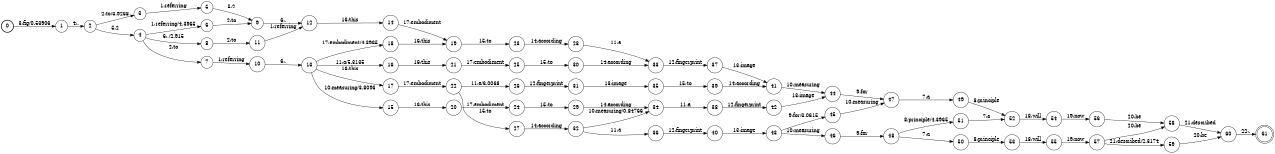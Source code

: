 digraph FST {
rankdir = LR;
size = "8.5,11";
label = "";
center = 1;
orientation = Portrait;
ranksep = "0.4";
nodesep = "0.25";
0 [label = "0", shape = circle, style = bold, fontsize = 14]
	0 -> 1 [label = "3:fig/0.53906", fontsize = 14];
1 [label = "1", shape = circle, style = solid, fontsize = 14]
	1 -> 2 [label = "4:.", fontsize = 14];
2 [label = "2", shape = circle, style = solid, fontsize = 14]
	2 -> 3 [label = "2:to/3.9268", fontsize = 14];
	2 -> 4 [label = "5:2", fontsize = 14];
3 [label = "3", shape = circle, style = solid, fontsize = 14]
	3 -> 5 [label = "1:referring", fontsize = 14];
4 [label = "4", shape = circle, style = solid, fontsize = 14]
	4 -> 6 [label = "1:referring/4.3965", fontsize = 14];
	4 -> 7 [label = "2:to", fontsize = 14];
	4 -> 8 [label = "6:,/2.915", fontsize = 14];
5 [label = "5", shape = circle, style = solid, fontsize = 14]
	5 -> 9 [label = "5:2", fontsize = 14];
6 [label = "6", shape = circle, style = solid, fontsize = 14]
	6 -> 9 [label = "2:to", fontsize = 14];
7 [label = "7", shape = circle, style = solid, fontsize = 14]
	7 -> 10 [label = "1:referring", fontsize = 14];
8 [label = "8", shape = circle, style = solid, fontsize = 14]
	8 -> 11 [label = "2:to", fontsize = 14];
9 [label = "9", shape = circle, style = solid, fontsize = 14]
	9 -> 12 [label = "6:,", fontsize = 14];
10 [label = "10", shape = circle, style = solid, fontsize = 14]
	10 -> 13 [label = "6:,", fontsize = 14];
11 [label = "11", shape = circle, style = solid, fontsize = 14]
	11 -> 12 [label = "1:referring", fontsize = 14];
12 [label = "12", shape = circle, style = solid, fontsize = 14]
	12 -> 14 [label = "16:this", fontsize = 14];
13 [label = "13", shape = circle, style = solid, fontsize = 14]
	13 -> 15 [label = "10:measuring/3.8096", fontsize = 14];
	13 -> 16 [label = "11:a/5.3135", fontsize = 14];
	13 -> 17 [label = "16:this", fontsize = 14];
	13 -> 18 [label = "17:embodiment/4.3965", fontsize = 14];
14 [label = "14", shape = circle, style = solid, fontsize = 14]
	14 -> 19 [label = "17:embodiment", fontsize = 14];
15 [label = "15", shape = circle, style = solid, fontsize = 14]
	15 -> 20 [label = "16:this", fontsize = 14];
16 [label = "16", shape = circle, style = solid, fontsize = 14]
	16 -> 21 [label = "16:this", fontsize = 14];
17 [label = "17", shape = circle, style = solid, fontsize = 14]
	17 -> 22 [label = "17:embodiment", fontsize = 14];
18 [label = "18", shape = circle, style = solid, fontsize = 14]
	18 -> 19 [label = "16:this", fontsize = 14];
19 [label = "19", shape = circle, style = solid, fontsize = 14]
	19 -> 23 [label = "15:to", fontsize = 14];
20 [label = "20", shape = circle, style = solid, fontsize = 14]
	20 -> 24 [label = "17:embodiment", fontsize = 14];
21 [label = "21", shape = circle, style = solid, fontsize = 14]
	21 -> 25 [label = "17:embodiment", fontsize = 14];
22 [label = "22", shape = circle, style = solid, fontsize = 14]
	22 -> 27 [label = "15:to", fontsize = 14];
	22 -> 26 [label = "11:a/6.0068", fontsize = 14];
23 [label = "23", shape = circle, style = solid, fontsize = 14]
	23 -> 28 [label = "14:according", fontsize = 14];
24 [label = "24", shape = circle, style = solid, fontsize = 14]
	24 -> 29 [label = "15:to", fontsize = 14];
25 [label = "25", shape = circle, style = solid, fontsize = 14]
	25 -> 30 [label = "15:to", fontsize = 14];
26 [label = "26", shape = circle, style = solid, fontsize = 14]
	26 -> 31 [label = "12:fingerprint", fontsize = 14];
27 [label = "27", shape = circle, style = solid, fontsize = 14]
	27 -> 32 [label = "14:according", fontsize = 14];
28 [label = "28", shape = circle, style = solid, fontsize = 14]
	28 -> 33 [label = "11:a", fontsize = 14];
29 [label = "29", shape = circle, style = solid, fontsize = 14]
	29 -> 34 [label = "14:according", fontsize = 14];
30 [label = "30", shape = circle, style = solid, fontsize = 14]
	30 -> 33 [label = "14:according", fontsize = 14];
31 [label = "31", shape = circle, style = solid, fontsize = 14]
	31 -> 35 [label = "13:image", fontsize = 14];
32 [label = "32", shape = circle, style = solid, fontsize = 14]
	32 -> 34 [label = "10:measuring/0.84766", fontsize = 14];
	32 -> 36 [label = "11:a", fontsize = 14];
33 [label = "33", shape = circle, style = solid, fontsize = 14]
	33 -> 37 [label = "12:fingerprint", fontsize = 14];
34 [label = "34", shape = circle, style = solid, fontsize = 14]
	34 -> 38 [label = "11:a", fontsize = 14];
35 [label = "35", shape = circle, style = solid, fontsize = 14]
	35 -> 39 [label = "15:to", fontsize = 14];
36 [label = "36", shape = circle, style = solid, fontsize = 14]
	36 -> 40 [label = "12:fingerprint", fontsize = 14];
37 [label = "37", shape = circle, style = solid, fontsize = 14]
	37 -> 41 [label = "13:image", fontsize = 14];
38 [label = "38", shape = circle, style = solid, fontsize = 14]
	38 -> 42 [label = "12:fingerprint", fontsize = 14];
39 [label = "39", shape = circle, style = solid, fontsize = 14]
	39 -> 41 [label = "14:according", fontsize = 14];
40 [label = "40", shape = circle, style = solid, fontsize = 14]
	40 -> 43 [label = "13:image", fontsize = 14];
41 [label = "41", shape = circle, style = solid, fontsize = 14]
	41 -> 44 [label = "10:measuring", fontsize = 14];
42 [label = "42", shape = circle, style = solid, fontsize = 14]
	42 -> 44 [label = "13:image", fontsize = 14];
43 [label = "43", shape = circle, style = solid, fontsize = 14]
	43 -> 45 [label = "9:for/3.0615", fontsize = 14];
	43 -> 46 [label = "10:measuring", fontsize = 14];
44 [label = "44", shape = circle, style = solid, fontsize = 14]
	44 -> 47 [label = "9:for", fontsize = 14];
45 [label = "45", shape = circle, style = solid, fontsize = 14]
	45 -> 47 [label = "10:measuring", fontsize = 14];
46 [label = "46", shape = circle, style = solid, fontsize = 14]
	46 -> 48 [label = "9:for", fontsize = 14];
47 [label = "47", shape = circle, style = solid, fontsize = 14]
	47 -> 49 [label = "7:a", fontsize = 14];
48 [label = "48", shape = circle, style = solid, fontsize = 14]
	48 -> 51 [label = "8:principle/4.3965", fontsize = 14];
	48 -> 50 [label = "7:a", fontsize = 14];
49 [label = "49", shape = circle, style = solid, fontsize = 14]
	49 -> 52 [label = "8:principle", fontsize = 14];
50 [label = "50", shape = circle, style = solid, fontsize = 14]
	50 -> 53 [label = "8:principle", fontsize = 14];
51 [label = "51", shape = circle, style = solid, fontsize = 14]
	51 -> 52 [label = "7:a", fontsize = 14];
52 [label = "52", shape = circle, style = solid, fontsize = 14]
	52 -> 54 [label = "18:will", fontsize = 14];
53 [label = "53", shape = circle, style = solid, fontsize = 14]
	53 -> 55 [label = "18:will", fontsize = 14];
54 [label = "54", shape = circle, style = solid, fontsize = 14]
	54 -> 56 [label = "19:now", fontsize = 14];
55 [label = "55", shape = circle, style = solid, fontsize = 14]
	55 -> 57 [label = "19:now", fontsize = 14];
56 [label = "56", shape = circle, style = solid, fontsize = 14]
	56 -> 58 [label = "20:be", fontsize = 14];
57 [label = "57", shape = circle, style = solid, fontsize = 14]
	57 -> 58 [label = "20:be", fontsize = 14];
	57 -> 59 [label = "21:described/2.3174", fontsize = 14];
58 [label = "58", shape = circle, style = solid, fontsize = 14]
	58 -> 60 [label = "21:described", fontsize = 14];
59 [label = "59", shape = circle, style = solid, fontsize = 14]
	59 -> 60 [label = "20:be", fontsize = 14];
60 [label = "60", shape = circle, style = solid, fontsize = 14]
	60 -> 61 [label = "22:.", fontsize = 14];
61 [label = "61", shape = doublecircle, style = solid, fontsize = 14]
}
